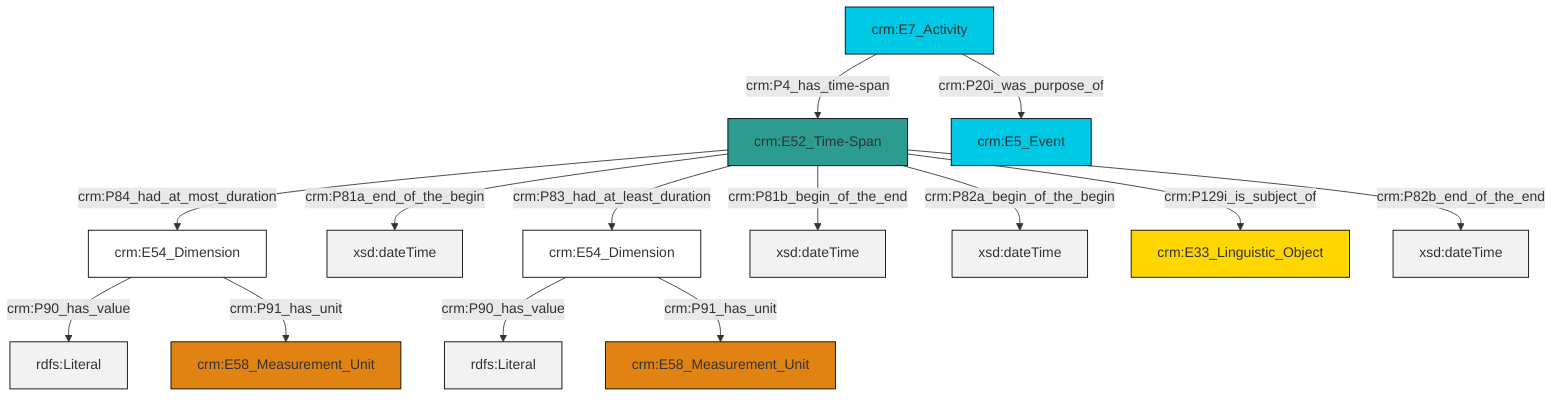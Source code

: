 graph TD
classDef Literal fill:#f2f2f2,stroke:#000000;
classDef CRM_Entity fill:#FFFFFF,stroke:#000000;
classDef Temporal_Entity fill:#00C9E6, stroke:#000000;
classDef Type fill:#E18312, stroke:#000000;
classDef Time-Span fill:#2C9C91, stroke:#000000;
classDef Appellation fill:#FFEB7F, stroke:#000000;
classDef Place fill:#008836, stroke:#000000;
classDef Persistent_Item fill:#B266B2, stroke:#000000;
classDef Conceptual_Object fill:#FFD700, stroke:#000000;
classDef Physical_Thing fill:#D2B48C, stroke:#000000;
classDef Actor fill:#f58aad, stroke:#000000;
classDef PC_Classes fill:#4ce600, stroke:#000000;
classDef Multi fill:#cccccc,stroke:#000000;

0["crm:E52_Time-Span"]:::Time-Span -->|crm:P84_had_at_most_duration| 1["crm:E54_Dimension"]:::CRM_Entity
0["crm:E52_Time-Span"]:::Time-Span -->|crm:P81a_end_of_the_begin| 2[xsd:dateTime]:::Literal
3["crm:E7_Activity"]:::Temporal_Entity -->|crm:P4_has_time-span| 0["crm:E52_Time-Span"]:::Time-Span
1["crm:E54_Dimension"]:::CRM_Entity -->|crm:P90_has_value| 4[rdfs:Literal]:::Literal
0["crm:E52_Time-Span"]:::Time-Span -->|crm:P83_had_at_least_duration| 5["crm:E54_Dimension"]:::CRM_Entity
0["crm:E52_Time-Span"]:::Time-Span -->|crm:P81b_begin_of_the_end| 6[xsd:dateTime]:::Literal
3["crm:E7_Activity"]:::Temporal_Entity -->|crm:P20i_was_purpose_of| 7["crm:E5_Event"]:::Temporal_Entity
0["crm:E52_Time-Span"]:::Time-Span -->|crm:P82a_begin_of_the_begin| 10[xsd:dateTime]:::Literal
5["crm:E54_Dimension"]:::CRM_Entity -->|crm:P90_has_value| 15[rdfs:Literal]:::Literal
0["crm:E52_Time-Span"]:::Time-Span -->|crm:P129i_is_subject_of| 11["crm:E33_Linguistic_Object"]:::Conceptual_Object
5["crm:E54_Dimension"]:::CRM_Entity -->|crm:P91_has_unit| 8["crm:E58_Measurement_Unit"]:::Type
0["crm:E52_Time-Span"]:::Time-Span -->|crm:P82b_end_of_the_end| 18[xsd:dateTime]:::Literal
1["crm:E54_Dimension"]:::CRM_Entity -->|crm:P91_has_unit| 13["crm:E58_Measurement_Unit"]:::Type